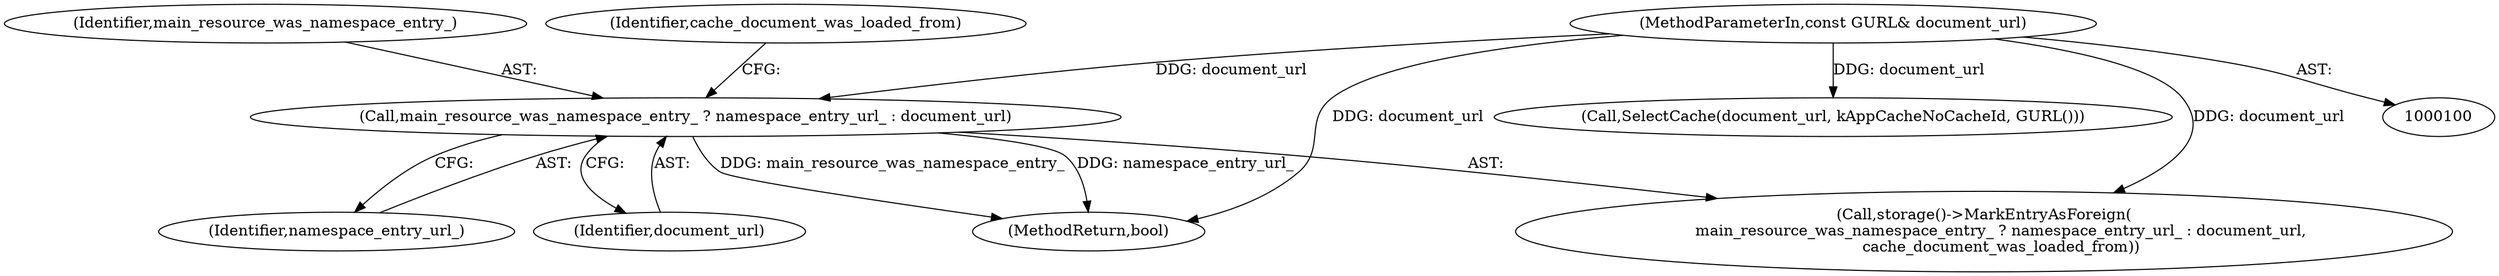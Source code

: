 digraph "0_Chrome_2cb006bc9d3ad16353ed49c2b75faea618156d0f_3@API" {
"1000109" [label="(Call,main_resource_was_namespace_entry_ ? namespace_entry_url_ : document_url)"];
"1000101" [label="(MethodParameterIn,const GURL& document_url)"];
"1000111" [label="(Identifier,namespace_entry_url_)"];
"1000109" [label="(Call,main_resource_was_namespace_entry_ ? namespace_entry_url_ : document_url)"];
"1000114" [label="(Call,SelectCache(document_url, kAppCacheNoCacheId, GURL()))"];
"1000110" [label="(Identifier,main_resource_was_namespace_entry_)"];
"1000112" [label="(Identifier,document_url)"];
"1000113" [label="(Identifier,cache_document_was_loaded_from)"];
"1000120" [label="(MethodReturn,bool)"];
"1000101" [label="(MethodParameterIn,const GURL& document_url)"];
"1000108" [label="(Call,storage()->MarkEntryAsForeign(\n       main_resource_was_namespace_entry_ ? namespace_entry_url_ : document_url,\n       cache_document_was_loaded_from))"];
"1000109" -> "1000108"  [label="AST: "];
"1000109" -> "1000111"  [label="CFG: "];
"1000109" -> "1000112"  [label="CFG: "];
"1000110" -> "1000109"  [label="AST: "];
"1000111" -> "1000109"  [label="AST: "];
"1000112" -> "1000109"  [label="AST: "];
"1000113" -> "1000109"  [label="CFG: "];
"1000109" -> "1000120"  [label="DDG: main_resource_was_namespace_entry_"];
"1000109" -> "1000120"  [label="DDG: namespace_entry_url_"];
"1000101" -> "1000109"  [label="DDG: document_url"];
"1000101" -> "1000100"  [label="AST: "];
"1000101" -> "1000120"  [label="DDG: document_url"];
"1000101" -> "1000108"  [label="DDG: document_url"];
"1000101" -> "1000114"  [label="DDG: document_url"];
}
